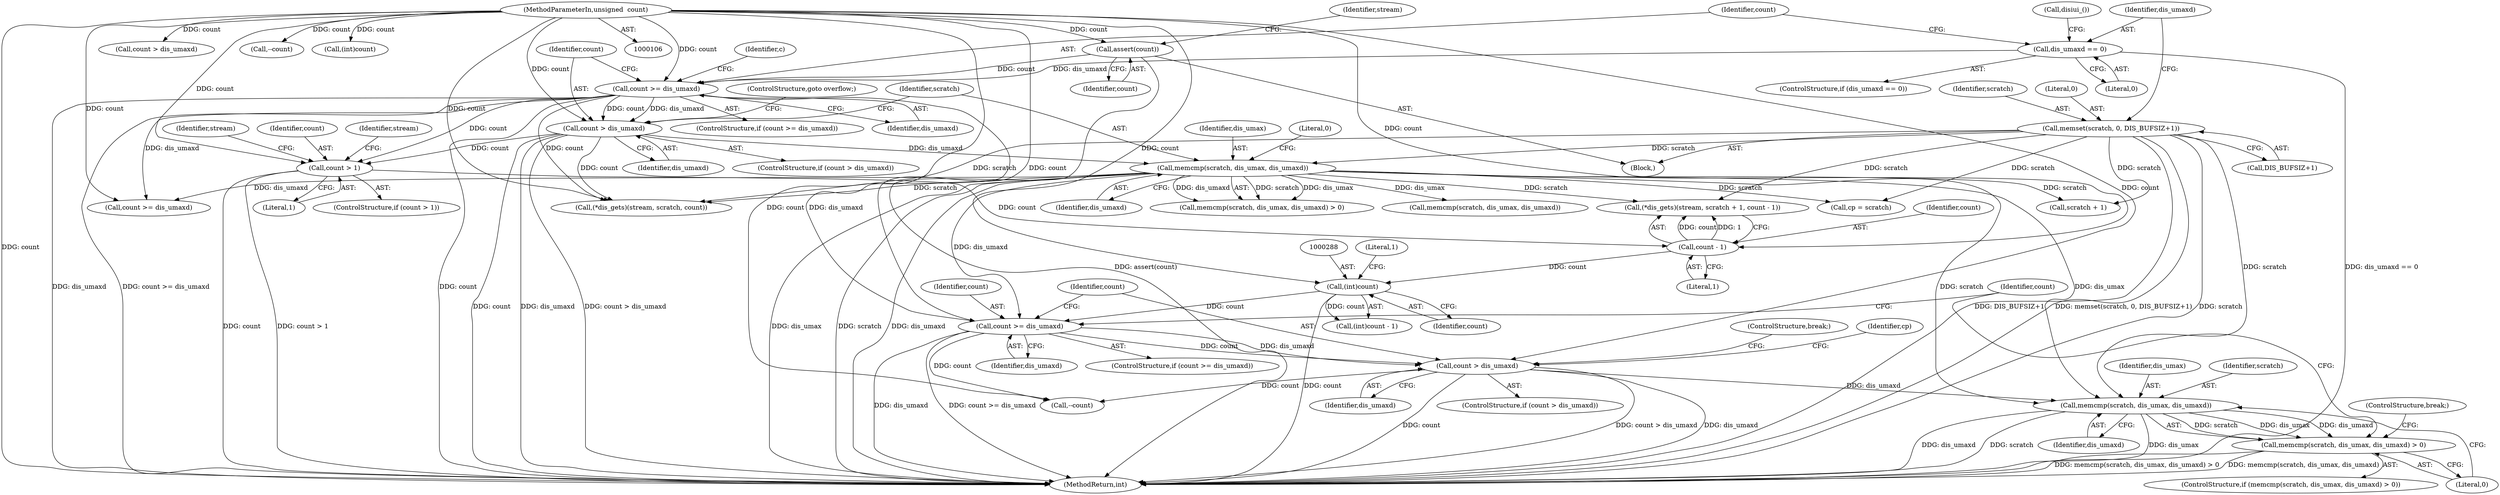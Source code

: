 digraph "0_torque_3ed749263abe3d69fa3626d142a5789dcb5a5684@API" {
"1000313" [label="(Call,memcmp(scratch, dis_umax, dis_umaxd))"];
"1000139" [label="(Call,memset(scratch, 0, DIS_BUFSIZ+1))"];
"1000162" [label="(Call,memcmp(scratch, dis_umax, dis_umaxd))"];
"1000156" [label="(Call,count > dis_umaxd)"];
"1000151" [label="(Call,count >= dis_umaxd)"];
"1000125" [label="(Call,assert(count))"];
"1000110" [label="(MethodParameterIn,unsigned  count)"];
"1000146" [label="(Call,dis_umaxd == 0)"];
"1000303" [label="(Call,count > dis_umaxd)"];
"1000298" [label="(Call,count >= dis_umaxd)"];
"1000287" [label="(Call,(int)count)"];
"1000283" [label="(Call,count - 1)"];
"1000272" [label="(Call,count > 1)"];
"1000312" [label="(Call,memcmp(scratch, dis_umax, dis_umaxd) > 0)"];
"1000150" [label="(ControlStructure,if (count >= dis_umaxd))"];
"1000165" [label="(Identifier,dis_umaxd)"];
"1000162" [label="(Call,memcmp(scratch, dis_umax, dis_umaxd))"];
"1000312" [label="(Call,memcmp(scratch, dis_umax, dis_umaxd) > 0)"];
"1000317" [label="(Literal,0)"];
"1000200" [label="(Call,count > dis_umaxd)"];
"1000278" [label="(Call,(*dis_gets)(stream, scratch + 1, count - 1))"];
"1000126" [label="(Identifier,count)"];
"1000283" [label="(Call,count - 1)"];
"1000271" [label="(ControlStructure,if (count > 1))"];
"1000145" [label="(ControlStructure,if (dis_umaxd == 0))"];
"1000153" [label="(Identifier,dis_umaxd)"];
"1000286" [label="(Call,(int)count - 1)"];
"1000377" [label="(MethodReturn,int)"];
"1000159" [label="(ControlStructure,goto overflow;)"];
"1000163" [label="(Identifier,scratch)"];
"1000311" [label="(ControlStructure,if (memcmp(scratch, dis_umax, dis_umaxd) > 0))"];
"1000161" [label="(Call,memcmp(scratch, dis_umax, dis_umaxd) > 0)"];
"1000164" [label="(Identifier,dis_umax)"];
"1000170" [label="(Identifier,c)"];
"1000280" [label="(Call,scratch + 1)"];
"1000158" [label="(Identifier,dis_umaxd)"];
"1000129" [label="(Identifier,stream)"];
"1000290" [label="(Literal,1)"];
"1000298" [label="(Call,count >= dis_umaxd)"];
"1000155" [label="(ControlStructure,if (count > dis_umaxd))"];
"1000147" [label="(Identifier,dis_umaxd)"];
"1000166" [label="(Literal,0)"];
"1000148" [label="(Literal,0)"];
"1000110" [label="(MethodParameterIn,unsigned  count)"];
"1000306" [label="(ControlStructure,break;)"];
"1000313" [label="(Call,memcmp(scratch, dis_umax, dis_umaxd))"];
"1000111" [label="(Block,)"];
"1000151" [label="(Call,count >= dis_umaxd)"];
"1000244" [label="(Call,--count)"];
"1000287" [label="(Call,(int)count)"];
"1000305" [label="(Identifier,dis_umaxd)"];
"1000318" [label="(ControlStructure,break;)"];
"1000272" [label="(Call,count > 1)"];
"1000146" [label="(Call,dis_umaxd == 0)"];
"1000139" [label="(Call,memset(scratch, 0, DIS_BUFSIZ+1))"];
"1000289" [label="(Identifier,count)"];
"1000157" [label="(Identifier,count)"];
"1000188" [label="(Call,(int)count)"];
"1000315" [label="(Identifier,dis_umax)"];
"1000285" [label="(Literal,1)"];
"1000140" [label="(Identifier,scratch)"];
"1000349" [label="(Identifier,stream)"];
"1000142" [label="(Call,DIS_BUFSIZ+1)"];
"1000125" [label="(Call,assert(count))"];
"1000320" [label="(Call,--count)"];
"1000316" [label="(Identifier,dis_umaxd)"];
"1000149" [label="(Call,disiui_())"];
"1000304" [label="(Identifier,count)"];
"1000300" [label="(Identifier,dis_umaxd)"];
"1000284" [label="(Identifier,count)"];
"1000297" [label="(ControlStructure,if (count >= dis_umaxd))"];
"1000273" [label="(Identifier,count)"];
"1000294" [label="(Call,cp = scratch)"];
"1000184" [label="(Call,(*dis_gets)(stream, scratch, count))"];
"1000302" [label="(ControlStructure,if (count > dis_umaxd))"];
"1000195" [label="(Call,count >= dis_umaxd)"];
"1000274" [label="(Literal,1)"];
"1000156" [label="(Call,count > dis_umaxd)"];
"1000309" [label="(Identifier,cp)"];
"1000299" [label="(Identifier,count)"];
"1000314" [label="(Identifier,scratch)"];
"1000141" [label="(Literal,0)"];
"1000321" [label="(Identifier,count)"];
"1000206" [label="(Call,memcmp(scratch, dis_umax, dis_umaxd))"];
"1000152" [label="(Identifier,count)"];
"1000279" [label="(Identifier,stream)"];
"1000303" [label="(Call,count > dis_umaxd)"];
"1000313" -> "1000312"  [label="AST: "];
"1000313" -> "1000316"  [label="CFG: "];
"1000314" -> "1000313"  [label="AST: "];
"1000315" -> "1000313"  [label="AST: "];
"1000316" -> "1000313"  [label="AST: "];
"1000317" -> "1000313"  [label="CFG: "];
"1000313" -> "1000377"  [label="DDG: dis_umax"];
"1000313" -> "1000377"  [label="DDG: dis_umaxd"];
"1000313" -> "1000377"  [label="DDG: scratch"];
"1000313" -> "1000312"  [label="DDG: scratch"];
"1000313" -> "1000312"  [label="DDG: dis_umax"];
"1000313" -> "1000312"  [label="DDG: dis_umaxd"];
"1000139" -> "1000313"  [label="DDG: scratch"];
"1000162" -> "1000313"  [label="DDG: scratch"];
"1000162" -> "1000313"  [label="DDG: dis_umax"];
"1000303" -> "1000313"  [label="DDG: dis_umaxd"];
"1000139" -> "1000111"  [label="AST: "];
"1000139" -> "1000142"  [label="CFG: "];
"1000140" -> "1000139"  [label="AST: "];
"1000141" -> "1000139"  [label="AST: "];
"1000142" -> "1000139"  [label="AST: "];
"1000147" -> "1000139"  [label="CFG: "];
"1000139" -> "1000377"  [label="DDG: DIS_BUFSIZ+1"];
"1000139" -> "1000377"  [label="DDG: memset(scratch, 0, DIS_BUFSIZ+1)"];
"1000139" -> "1000377"  [label="DDG: scratch"];
"1000139" -> "1000162"  [label="DDG: scratch"];
"1000139" -> "1000184"  [label="DDG: scratch"];
"1000139" -> "1000278"  [label="DDG: scratch"];
"1000139" -> "1000280"  [label="DDG: scratch"];
"1000139" -> "1000294"  [label="DDG: scratch"];
"1000162" -> "1000161"  [label="AST: "];
"1000162" -> "1000165"  [label="CFG: "];
"1000163" -> "1000162"  [label="AST: "];
"1000164" -> "1000162"  [label="AST: "];
"1000165" -> "1000162"  [label="AST: "];
"1000166" -> "1000162"  [label="CFG: "];
"1000162" -> "1000377"  [label="DDG: dis_umax"];
"1000162" -> "1000377"  [label="DDG: scratch"];
"1000162" -> "1000377"  [label="DDG: dis_umaxd"];
"1000162" -> "1000161"  [label="DDG: scratch"];
"1000162" -> "1000161"  [label="DDG: dis_umax"];
"1000162" -> "1000161"  [label="DDG: dis_umaxd"];
"1000156" -> "1000162"  [label="DDG: dis_umaxd"];
"1000162" -> "1000184"  [label="DDG: scratch"];
"1000162" -> "1000195"  [label="DDG: dis_umaxd"];
"1000162" -> "1000206"  [label="DDG: dis_umax"];
"1000162" -> "1000278"  [label="DDG: scratch"];
"1000162" -> "1000280"  [label="DDG: scratch"];
"1000162" -> "1000294"  [label="DDG: scratch"];
"1000162" -> "1000298"  [label="DDG: dis_umaxd"];
"1000156" -> "1000155"  [label="AST: "];
"1000156" -> "1000158"  [label="CFG: "];
"1000157" -> "1000156"  [label="AST: "];
"1000158" -> "1000156"  [label="AST: "];
"1000159" -> "1000156"  [label="CFG: "];
"1000163" -> "1000156"  [label="CFG: "];
"1000156" -> "1000377"  [label="DDG: count"];
"1000156" -> "1000377"  [label="DDG: dis_umaxd"];
"1000156" -> "1000377"  [label="DDG: count > dis_umaxd"];
"1000151" -> "1000156"  [label="DDG: count"];
"1000151" -> "1000156"  [label="DDG: dis_umaxd"];
"1000110" -> "1000156"  [label="DDG: count"];
"1000156" -> "1000184"  [label="DDG: count"];
"1000156" -> "1000272"  [label="DDG: count"];
"1000151" -> "1000150"  [label="AST: "];
"1000151" -> "1000153"  [label="CFG: "];
"1000152" -> "1000151"  [label="AST: "];
"1000153" -> "1000151"  [label="AST: "];
"1000157" -> "1000151"  [label="CFG: "];
"1000170" -> "1000151"  [label="CFG: "];
"1000151" -> "1000377"  [label="DDG: count >= dis_umaxd"];
"1000151" -> "1000377"  [label="DDG: count"];
"1000151" -> "1000377"  [label="DDG: dis_umaxd"];
"1000125" -> "1000151"  [label="DDG: count"];
"1000110" -> "1000151"  [label="DDG: count"];
"1000146" -> "1000151"  [label="DDG: dis_umaxd"];
"1000151" -> "1000184"  [label="DDG: count"];
"1000151" -> "1000195"  [label="DDG: dis_umaxd"];
"1000151" -> "1000272"  [label="DDG: count"];
"1000151" -> "1000298"  [label="DDG: dis_umaxd"];
"1000125" -> "1000111"  [label="AST: "];
"1000125" -> "1000126"  [label="CFG: "];
"1000126" -> "1000125"  [label="AST: "];
"1000129" -> "1000125"  [label="CFG: "];
"1000125" -> "1000377"  [label="DDG: assert(count)"];
"1000110" -> "1000125"  [label="DDG: count"];
"1000110" -> "1000106"  [label="AST: "];
"1000110" -> "1000377"  [label="DDG: count"];
"1000110" -> "1000184"  [label="DDG: count"];
"1000110" -> "1000188"  [label="DDG: count"];
"1000110" -> "1000195"  [label="DDG: count"];
"1000110" -> "1000200"  [label="DDG: count"];
"1000110" -> "1000244"  [label="DDG: count"];
"1000110" -> "1000272"  [label="DDG: count"];
"1000110" -> "1000283"  [label="DDG: count"];
"1000110" -> "1000287"  [label="DDG: count"];
"1000110" -> "1000298"  [label="DDG: count"];
"1000110" -> "1000303"  [label="DDG: count"];
"1000110" -> "1000320"  [label="DDG: count"];
"1000146" -> "1000145"  [label="AST: "];
"1000146" -> "1000148"  [label="CFG: "];
"1000147" -> "1000146"  [label="AST: "];
"1000148" -> "1000146"  [label="AST: "];
"1000149" -> "1000146"  [label="CFG: "];
"1000152" -> "1000146"  [label="CFG: "];
"1000146" -> "1000377"  [label="DDG: dis_umaxd == 0"];
"1000303" -> "1000302"  [label="AST: "];
"1000303" -> "1000305"  [label="CFG: "];
"1000304" -> "1000303"  [label="AST: "];
"1000305" -> "1000303"  [label="AST: "];
"1000306" -> "1000303"  [label="CFG: "];
"1000309" -> "1000303"  [label="CFG: "];
"1000303" -> "1000377"  [label="DDG: count"];
"1000303" -> "1000377"  [label="DDG: count > dis_umaxd"];
"1000303" -> "1000377"  [label="DDG: dis_umaxd"];
"1000298" -> "1000303"  [label="DDG: count"];
"1000298" -> "1000303"  [label="DDG: dis_umaxd"];
"1000303" -> "1000320"  [label="DDG: count"];
"1000298" -> "1000297"  [label="AST: "];
"1000298" -> "1000300"  [label="CFG: "];
"1000299" -> "1000298"  [label="AST: "];
"1000300" -> "1000298"  [label="AST: "];
"1000304" -> "1000298"  [label="CFG: "];
"1000321" -> "1000298"  [label="CFG: "];
"1000298" -> "1000377"  [label="DDG: count >= dis_umaxd"];
"1000298" -> "1000377"  [label="DDG: dis_umaxd"];
"1000287" -> "1000298"  [label="DDG: count"];
"1000298" -> "1000320"  [label="DDG: count"];
"1000287" -> "1000286"  [label="AST: "];
"1000287" -> "1000289"  [label="CFG: "];
"1000288" -> "1000287"  [label="AST: "];
"1000289" -> "1000287"  [label="AST: "];
"1000290" -> "1000287"  [label="CFG: "];
"1000287" -> "1000377"  [label="DDG: count"];
"1000287" -> "1000286"  [label="DDG: count"];
"1000283" -> "1000287"  [label="DDG: count"];
"1000283" -> "1000278"  [label="AST: "];
"1000283" -> "1000285"  [label="CFG: "];
"1000284" -> "1000283"  [label="AST: "];
"1000285" -> "1000283"  [label="AST: "];
"1000278" -> "1000283"  [label="CFG: "];
"1000283" -> "1000278"  [label="DDG: count"];
"1000283" -> "1000278"  [label="DDG: 1"];
"1000272" -> "1000283"  [label="DDG: count"];
"1000272" -> "1000271"  [label="AST: "];
"1000272" -> "1000274"  [label="CFG: "];
"1000273" -> "1000272"  [label="AST: "];
"1000274" -> "1000272"  [label="AST: "];
"1000279" -> "1000272"  [label="CFG: "];
"1000349" -> "1000272"  [label="CFG: "];
"1000272" -> "1000377"  [label="DDG: count"];
"1000272" -> "1000377"  [label="DDG: count > 1"];
"1000312" -> "1000311"  [label="AST: "];
"1000312" -> "1000317"  [label="CFG: "];
"1000317" -> "1000312"  [label="AST: "];
"1000318" -> "1000312"  [label="CFG: "];
"1000321" -> "1000312"  [label="CFG: "];
"1000312" -> "1000377"  [label="DDG: memcmp(scratch, dis_umax, dis_umaxd) > 0"];
"1000312" -> "1000377"  [label="DDG: memcmp(scratch, dis_umax, dis_umaxd)"];
}

